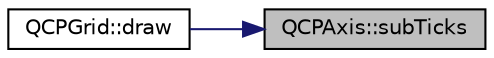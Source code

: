 digraph "QCPAxis::subTicks"
{
 // LATEX_PDF_SIZE
  edge [fontname="Helvetica",fontsize="10",labelfontname="Helvetica",labelfontsize="10"];
  node [fontname="Helvetica",fontsize="10",shape=record];
  rankdir="RL";
  Node1 [label="QCPAxis::subTicks",height=0.2,width=0.4,color="black", fillcolor="grey75", style="filled", fontcolor="black",tooltip=" "];
  Node1 -> Node2 [dir="back",color="midnightblue",fontsize="10",style="solid",fontname="Helvetica"];
  Node2 [label="QCPGrid::draw",height=0.2,width=0.4,color="black", fillcolor="white", style="filled",URL="$classQCPGrid.html#aad9a312d998e2d170956334d4cb80be2",tooltip=" "];
}
